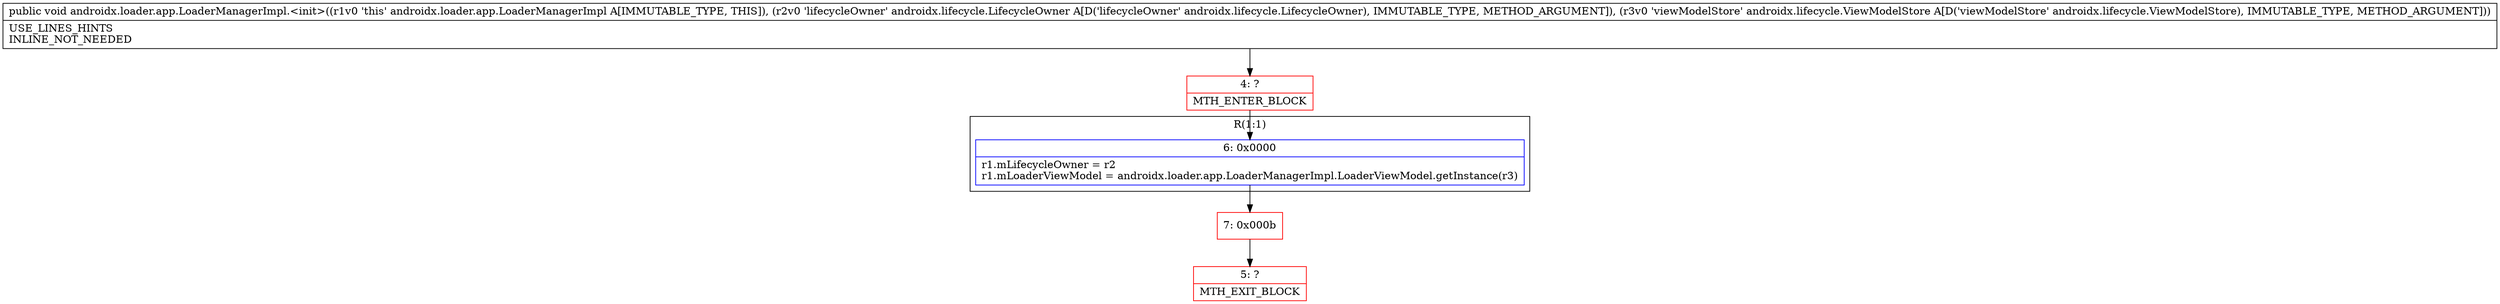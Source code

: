 digraph "CFG forandroidx.loader.app.LoaderManagerImpl.\<init\>(Landroidx\/lifecycle\/LifecycleOwner;Landroidx\/lifecycle\/ViewModelStore;)V" {
subgraph cluster_Region_1401850972 {
label = "R(1:1)";
node [shape=record,color=blue];
Node_6 [shape=record,label="{6\:\ 0x0000|r1.mLifecycleOwner = r2\lr1.mLoaderViewModel = androidx.loader.app.LoaderManagerImpl.LoaderViewModel.getInstance(r3)\l}"];
}
Node_4 [shape=record,color=red,label="{4\:\ ?|MTH_ENTER_BLOCK\l}"];
Node_7 [shape=record,color=red,label="{7\:\ 0x000b}"];
Node_5 [shape=record,color=red,label="{5\:\ ?|MTH_EXIT_BLOCK\l}"];
MethodNode[shape=record,label="{public void androidx.loader.app.LoaderManagerImpl.\<init\>((r1v0 'this' androidx.loader.app.LoaderManagerImpl A[IMMUTABLE_TYPE, THIS]), (r2v0 'lifecycleOwner' androidx.lifecycle.LifecycleOwner A[D('lifecycleOwner' androidx.lifecycle.LifecycleOwner), IMMUTABLE_TYPE, METHOD_ARGUMENT]), (r3v0 'viewModelStore' androidx.lifecycle.ViewModelStore A[D('viewModelStore' androidx.lifecycle.ViewModelStore), IMMUTABLE_TYPE, METHOD_ARGUMENT]))  | USE_LINES_HINTS\lINLINE_NOT_NEEDED\l}"];
MethodNode -> Node_4;Node_6 -> Node_7;
Node_4 -> Node_6;
Node_7 -> Node_5;
}

